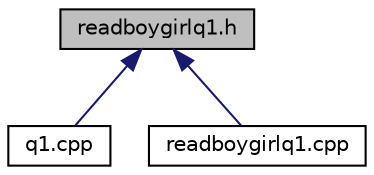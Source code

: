 digraph "readboygirlq1.h"
{
  edge [fontname="Helvetica",fontsize="10",labelfontname="Helvetica",labelfontsize="10"];
  node [fontname="Helvetica",fontsize="10",shape=record];
  Node1 [label="readboygirlq1.h",height=0.2,width=0.4,color="black", fillcolor="grey75", style="filled", fontcolor="black"];
  Node1 -> Node2 [dir="back",color="midnightblue",fontsize="10",style="solid",fontname="Helvetica"];
  Node2 [label="q1.cpp",height=0.2,width=0.4,color="black", fillcolor="white", style="filled",URL="$q1_8cpp.html"];
  Node1 -> Node3 [dir="back",color="midnightblue",fontsize="10",style="solid",fontname="Helvetica"];
  Node3 [label="readboygirlq1.cpp",height=0.2,width=0.4,color="black", fillcolor="white", style="filled",URL="$readboygirlq1_8cpp.html"];
}

